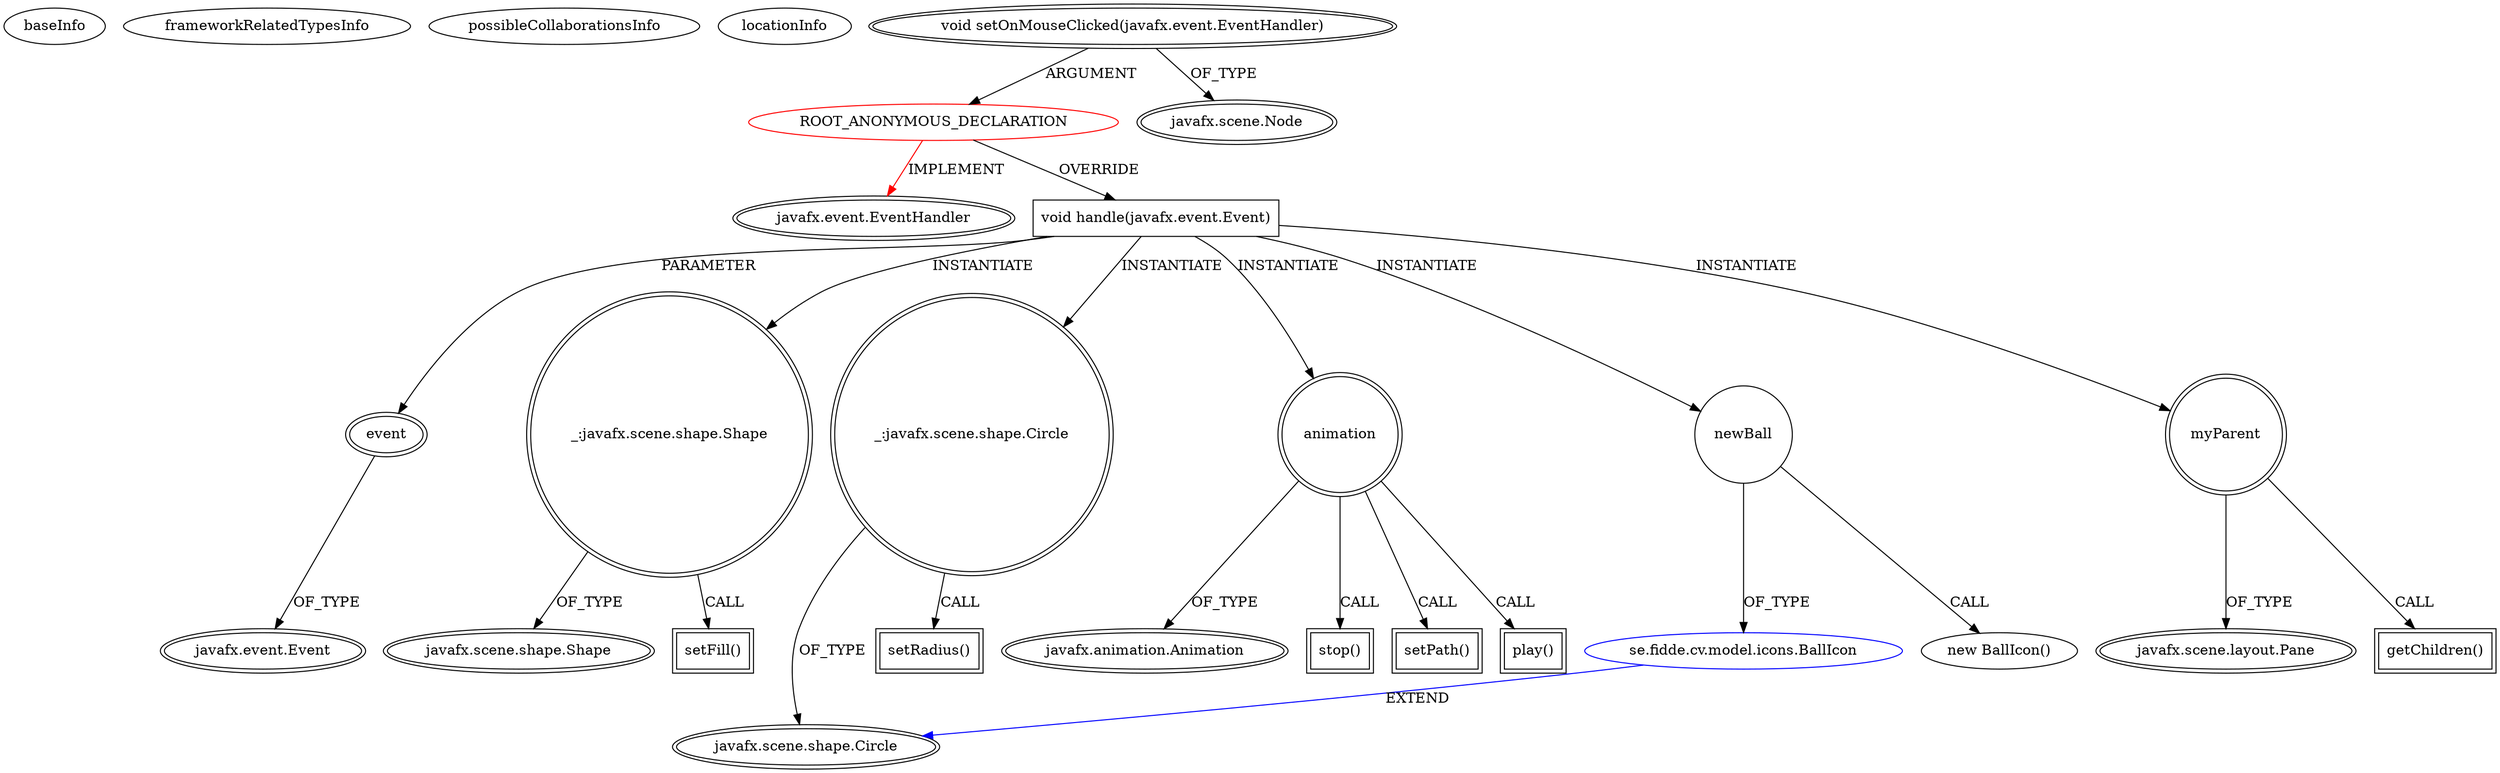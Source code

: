 digraph {
baseInfo[graphId=2669,category="extension_graph",isAnonymous=true,possibleRelation=true]
frameworkRelatedTypesInfo[0="javafx.event.EventHandler"]
possibleCollaborationsInfo[0="2669~OVERRIDING_METHOD_DECLARATION-INSTANTIATION-~javafx.event.EventHandler ~javafx.scene.shape.Circle ~true~false"]
locationInfo[projectName="fChristenson-cv",filePath="/fChristenson-cv/cv-master/src/se/fidde/cv/model/icons/BallIcon.java",contextSignature="void setOnMouseClicked()",graphId="2669"]
0[label="ROOT_ANONYMOUS_DECLARATION",vertexType="ROOT_ANONYMOUS_DECLARATION",isFrameworkType=false,color=red]
1[label="javafx.event.EventHandler",vertexType="FRAMEWORK_INTERFACE_TYPE",isFrameworkType=true,peripheries=2]
2[label="void setOnMouseClicked(javafx.event.EventHandler)",vertexType="OUTSIDE_CALL",isFrameworkType=true,peripheries=2]
3[label="javafx.scene.Node",vertexType="FRAMEWORK_CLASS_TYPE",isFrameworkType=true,peripheries=2]
4[label="void handle(javafx.event.Event)",vertexType="OVERRIDING_METHOD_DECLARATION",isFrameworkType=false,shape=box]
5[label="event",vertexType="PARAMETER_DECLARATION",isFrameworkType=true,peripheries=2]
6[label="javafx.event.Event",vertexType="FRAMEWORK_CLASS_TYPE",isFrameworkType=true,peripheries=2]
7[label="_:javafx.scene.shape.Shape",vertexType="VARIABLE_EXPRESION",isFrameworkType=true,peripheries=2,shape=circle]
9[label="javafx.scene.shape.Shape",vertexType="FRAMEWORK_CLASS_TYPE",isFrameworkType=true,peripheries=2]
8[label="setFill()",vertexType="INSIDE_CALL",isFrameworkType=true,peripheries=2,shape=box]
10[label="_:javafx.scene.shape.Circle",vertexType="VARIABLE_EXPRESION",isFrameworkType=true,peripheries=2,shape=circle]
12[label="javafx.scene.shape.Circle",vertexType="FRAMEWORK_CLASS_TYPE",isFrameworkType=true,peripheries=2]
11[label="setRadius()",vertexType="INSIDE_CALL",isFrameworkType=true,peripheries=2,shape=box]
13[label="animation",vertexType="VARIABLE_EXPRESION",isFrameworkType=true,peripheries=2,shape=circle]
15[label="javafx.animation.Animation",vertexType="FRAMEWORK_CLASS_TYPE",isFrameworkType=true,peripheries=2]
14[label="stop()",vertexType="INSIDE_CALL",isFrameworkType=true,peripheries=2,shape=box]
17[label="setPath()",vertexType="INSIDE_CALL",isFrameworkType=true,peripheries=2,shape=box]
19[label="play()",vertexType="INSIDE_CALL",isFrameworkType=true,peripheries=2,shape=box]
21[label="newBall",vertexType="VARIABLE_EXPRESION",isFrameworkType=false,shape=circle]
22[label="se.fidde.cv.model.icons.BallIcon",vertexType="REFERENCE_CLIENT_CLASS_DECLARATION",isFrameworkType=false,color=blue]
20[label="new BallIcon()",vertexType="CONSTRUCTOR_CALL",isFrameworkType=false]
24[label="myParent",vertexType="VARIABLE_EXPRESION",isFrameworkType=true,peripheries=2,shape=circle]
26[label="javafx.scene.layout.Pane",vertexType="FRAMEWORK_CLASS_TYPE",isFrameworkType=true,peripheries=2]
25[label="getChildren()",vertexType="INSIDE_CALL",isFrameworkType=true,peripheries=2,shape=box]
0->1[label="IMPLEMENT",color=red]
2->0[label="ARGUMENT"]
2->3[label="OF_TYPE"]
0->4[label="OVERRIDE"]
5->6[label="OF_TYPE"]
4->5[label="PARAMETER"]
4->7[label="INSTANTIATE"]
7->9[label="OF_TYPE"]
7->8[label="CALL"]
4->10[label="INSTANTIATE"]
10->12[label="OF_TYPE"]
10->11[label="CALL"]
4->13[label="INSTANTIATE"]
13->15[label="OF_TYPE"]
13->14[label="CALL"]
13->17[label="CALL"]
13->19[label="CALL"]
4->21[label="INSTANTIATE"]
22->12[label="EXTEND",color=blue]
21->22[label="OF_TYPE"]
21->20[label="CALL"]
4->24[label="INSTANTIATE"]
24->26[label="OF_TYPE"]
24->25[label="CALL"]
}
